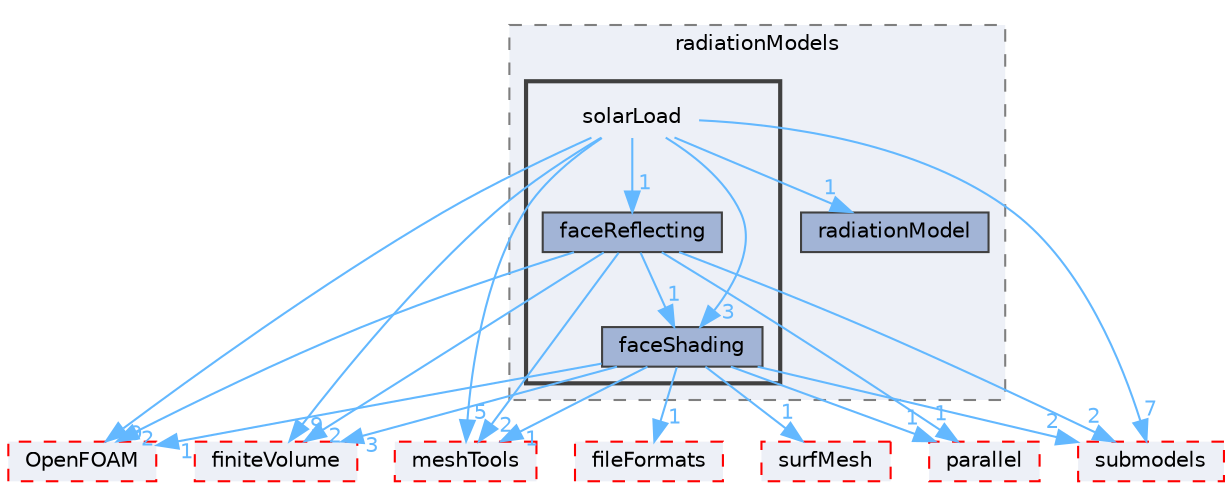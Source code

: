 digraph "src/thermophysicalModels/radiation/radiationModels/solarLoad"
{
 // LATEX_PDF_SIZE
  bgcolor="transparent";
  edge [fontname=Helvetica,fontsize=10,labelfontname=Helvetica,labelfontsize=10];
  node [fontname=Helvetica,fontsize=10,shape=box,height=0.2,width=0.4];
  compound=true
  subgraph clusterdir_23cbc874b5ea49089939faa93b6f03ce {
    graph [ bgcolor="#edf0f7", pencolor="grey50", label="radiationModels", fontname=Helvetica,fontsize=10 style="filled,dashed", URL="dir_23cbc874b5ea49089939faa93b6f03ce.html",tooltip=""]
  dir_da8c0e985838931a3604e286eeea288d [label="radiationModel", fillcolor="#a2b4d6", color="grey25", style="filled", URL="dir_da8c0e985838931a3604e286eeea288d.html",tooltip=""];
  subgraph clusterdir_f297ea9a9f8d3c8b6996293f607cec56 {
    graph [ bgcolor="#edf0f7", pencolor="grey25", label="", fontname=Helvetica,fontsize=10 style="filled,bold", URL="dir_f297ea9a9f8d3c8b6996293f607cec56.html",tooltip=""]
    dir_f297ea9a9f8d3c8b6996293f607cec56 [shape=plaintext, label="solarLoad"];
  dir_1e46791d2a232a845e82461075f54c01 [label="faceReflecting", fillcolor="#a2b4d6", color="grey25", style="filled", URL="dir_1e46791d2a232a845e82461075f54c01.html",tooltip=""];
  dir_1e99f1b9822dbf5bffb6cd7c2401a906 [label="faceShading", fillcolor="#a2b4d6", color="grey25", style="filled", URL="dir_1e99f1b9822dbf5bffb6cd7c2401a906.html",tooltip=""];
  }
  }
  dir_0a88fe22feb23ce5f078a04a1df67721 [label="surfMesh", fillcolor="#edf0f7", color="red", style="filled,dashed", URL="dir_0a88fe22feb23ce5f078a04a1df67721.html",tooltip=""];
  dir_72b2b5518d1565784443265ec6729f79 [label="parallel", fillcolor="#edf0f7", color="red", style="filled,dashed", URL="dir_72b2b5518d1565784443265ec6729f79.html",tooltip=""];
  dir_9bd15774b555cf7259a6fa18f99fe99b [label="finiteVolume", fillcolor="#edf0f7", color="red", style="filled,dashed", URL="dir_9bd15774b555cf7259a6fa18f99fe99b.html",tooltip=""];
  dir_ae30ad0bef50cf391b24c614251bb9fd [label="meshTools", fillcolor="#edf0f7", color="red", style="filled,dashed", URL="dir_ae30ad0bef50cf391b24c614251bb9fd.html",tooltip=""];
  dir_b05602f37bb521a7142c0a3e200b5f35 [label="fileFormats", fillcolor="#edf0f7", color="red", style="filled,dashed", URL="dir_b05602f37bb521a7142c0a3e200b5f35.html",tooltip=""];
  dir_c5473ff19b20e6ec4dfe5c310b3778a8 [label="OpenFOAM", fillcolor="#edf0f7", color="red", style="filled,dashed", URL="dir_c5473ff19b20e6ec4dfe5c310b3778a8.html",tooltip=""];
  dir_e8719ccd60760366888bb431a21ef811 [label="submodels", fillcolor="#edf0f7", color="red", style="filled,dashed", URL="dir_e8719ccd60760366888bb431a21ef811.html",tooltip=""];
  dir_f297ea9a9f8d3c8b6996293f607cec56->dir_1e46791d2a232a845e82461075f54c01 [headlabel="1", labeldistance=1.5 headhref="dir_003614_001263.html" href="dir_003614_001263.html" color="steelblue1" fontcolor="steelblue1"];
  dir_f297ea9a9f8d3c8b6996293f607cec56->dir_1e99f1b9822dbf5bffb6cd7c2401a906 [headlabel="3", labeldistance=1.5 headhref="dir_003614_001267.html" href="dir_003614_001267.html" color="steelblue1" fontcolor="steelblue1"];
  dir_f297ea9a9f8d3c8b6996293f607cec56->dir_9bd15774b555cf7259a6fa18f99fe99b [headlabel="9", labeldistance=1.5 headhref="dir_003614_001387.html" href="dir_003614_001387.html" color="steelblue1" fontcolor="steelblue1"];
  dir_f297ea9a9f8d3c8b6996293f607cec56->dir_ae30ad0bef50cf391b24c614251bb9fd [headlabel="5", labeldistance=1.5 headhref="dir_003614_002382.html" href="dir_003614_002382.html" color="steelblue1" fontcolor="steelblue1"];
  dir_f297ea9a9f8d3c8b6996293f607cec56->dir_c5473ff19b20e6ec4dfe5c310b3778a8 [headlabel="9", labeldistance=1.5 headhref="dir_003614_002695.html" href="dir_003614_002695.html" color="steelblue1" fontcolor="steelblue1"];
  dir_f297ea9a9f8d3c8b6996293f607cec56->dir_da8c0e985838931a3604e286eeea288d [headlabel="1", labeldistance=1.5 headhref="dir_003614_003173.html" href="dir_003614_003173.html" color="steelblue1" fontcolor="steelblue1"];
  dir_f297ea9a9f8d3c8b6996293f607cec56->dir_e8719ccd60760366888bb431a21ef811 [headlabel="7", labeldistance=1.5 headhref="dir_003614_003806.html" href="dir_003614_003806.html" color="steelblue1" fontcolor="steelblue1"];
  dir_1e46791d2a232a845e82461075f54c01->dir_1e99f1b9822dbf5bffb6cd7c2401a906 [headlabel="1", labeldistance=1.5 headhref="dir_001263_001267.html" href="dir_001263_001267.html" color="steelblue1" fontcolor="steelblue1"];
  dir_1e46791d2a232a845e82461075f54c01->dir_72b2b5518d1565784443265ec6729f79 [headlabel="1", labeldistance=1.5 headhref="dir_001263_002780.html" href="dir_001263_002780.html" color="steelblue1" fontcolor="steelblue1"];
  dir_1e46791d2a232a845e82461075f54c01->dir_9bd15774b555cf7259a6fa18f99fe99b [headlabel="2", labeldistance=1.5 headhref="dir_001263_001387.html" href="dir_001263_001387.html" color="steelblue1" fontcolor="steelblue1"];
  dir_1e46791d2a232a845e82461075f54c01->dir_ae30ad0bef50cf391b24c614251bb9fd [headlabel="2", labeldistance=1.5 headhref="dir_001263_002382.html" href="dir_001263_002382.html" color="steelblue1" fontcolor="steelblue1"];
  dir_1e46791d2a232a845e82461075f54c01->dir_c5473ff19b20e6ec4dfe5c310b3778a8 [headlabel="2", labeldistance=1.5 headhref="dir_001263_002695.html" href="dir_001263_002695.html" color="steelblue1" fontcolor="steelblue1"];
  dir_1e46791d2a232a845e82461075f54c01->dir_e8719ccd60760366888bb431a21ef811 [headlabel="2", labeldistance=1.5 headhref="dir_001263_003806.html" href="dir_001263_003806.html" color="steelblue1" fontcolor="steelblue1"];
  dir_1e99f1b9822dbf5bffb6cd7c2401a906->dir_0a88fe22feb23ce5f078a04a1df67721 [headlabel="1", labeldistance=1.5 headhref="dir_001267_003891.html" href="dir_001267_003891.html" color="steelblue1" fontcolor="steelblue1"];
  dir_1e99f1b9822dbf5bffb6cd7c2401a906->dir_72b2b5518d1565784443265ec6729f79 [headlabel="1", labeldistance=1.5 headhref="dir_001267_002780.html" href="dir_001267_002780.html" color="steelblue1" fontcolor="steelblue1"];
  dir_1e99f1b9822dbf5bffb6cd7c2401a906->dir_9bd15774b555cf7259a6fa18f99fe99b [headlabel="3", labeldistance=1.5 headhref="dir_001267_001387.html" href="dir_001267_001387.html" color="steelblue1" fontcolor="steelblue1"];
  dir_1e99f1b9822dbf5bffb6cd7c2401a906->dir_ae30ad0bef50cf391b24c614251bb9fd [headlabel="1", labeldistance=1.5 headhref="dir_001267_002382.html" href="dir_001267_002382.html" color="steelblue1" fontcolor="steelblue1"];
  dir_1e99f1b9822dbf5bffb6cd7c2401a906->dir_b05602f37bb521a7142c0a3e200b5f35 [headlabel="1", labeldistance=1.5 headhref="dir_001267_001353.html" href="dir_001267_001353.html" color="steelblue1" fontcolor="steelblue1"];
  dir_1e99f1b9822dbf5bffb6cd7c2401a906->dir_c5473ff19b20e6ec4dfe5c310b3778a8 [headlabel="1", labeldistance=1.5 headhref="dir_001267_002695.html" href="dir_001267_002695.html" color="steelblue1" fontcolor="steelblue1"];
  dir_1e99f1b9822dbf5bffb6cd7c2401a906->dir_e8719ccd60760366888bb431a21ef811 [headlabel="2", labeldistance=1.5 headhref="dir_001267_003806.html" href="dir_001267_003806.html" color="steelblue1" fontcolor="steelblue1"];
}
